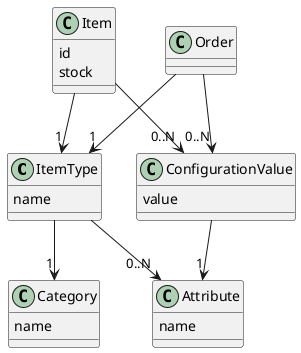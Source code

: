 @startuml

class ItemType {
  name
}
ItemType --> "1" Category
ItemType --> "0..N" Attribute

class Item {
  id
  stock
}
Item --> "1" ItemType
Item --> "0..N" ConfigurationValue

ConfigurationValue --> "1" Attribute

class ConfigurationValue{
value
}
class Attribute{
name
}
class Category{
 name
 }


Order --> "1" ItemType
Order --> "0..N" ConfigurationValue


@enduml
